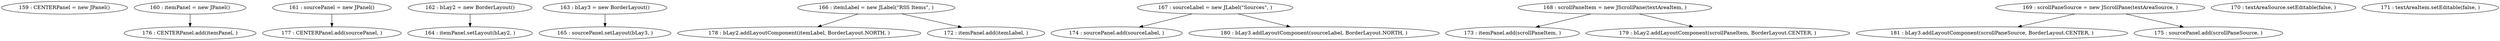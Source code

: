digraph G {
"159 : CENTERPanel = new JPanel()"
"160 : itemPanel = new JPanel()"
"160 : itemPanel = new JPanel()" -> "176 : CENTERPanel.add(itemPanel, )"
"161 : sourcePanel = new JPanel()"
"161 : sourcePanel = new JPanel()" -> "177 : CENTERPanel.add(sourcePanel, )"
"162 : bLay2 = new BorderLayout()"
"162 : bLay2 = new BorderLayout()" -> "164 : itemPanel.setLayout(bLay2, )"
"163 : bLay3 = new BorderLayout()"
"163 : bLay3 = new BorderLayout()" -> "165 : sourcePanel.setLayout(bLay3, )"
"164 : itemPanel.setLayout(bLay2, )"
"165 : sourcePanel.setLayout(bLay3, )"
"166 : itemLabel = new JLabel(\"RSS Items\", )"
"166 : itemLabel = new JLabel(\"RSS Items\", )" -> "178 : bLay2.addLayoutComponent(itemLabel, BorderLayout.NORTH, )"
"166 : itemLabel = new JLabel(\"RSS Items\", )" -> "172 : itemPanel.add(itemLabel, )"
"167 : sourceLabel = new JLabel(\"Sources\", )"
"167 : sourceLabel = new JLabel(\"Sources\", )" -> "174 : sourcePanel.add(sourceLabel, )"
"167 : sourceLabel = new JLabel(\"Sources\", )" -> "180 : bLay3.addLayoutComponent(sourceLabel, BorderLayout.NORTH, )"
"168 : scrollPaneItem = new JScrollPane(textAreaItem, )"
"168 : scrollPaneItem = new JScrollPane(textAreaItem, )" -> "173 : itemPanel.add(scrollPaneItem, )"
"168 : scrollPaneItem = new JScrollPane(textAreaItem, )" -> "179 : bLay2.addLayoutComponent(scrollPaneItem, BorderLayout.CENTER, )"
"169 : scrollPaneSource = new JScrollPane(textAreaSource, )"
"169 : scrollPaneSource = new JScrollPane(textAreaSource, )" -> "181 : bLay3.addLayoutComponent(scrollPaneSource, BorderLayout.CENTER, )"
"169 : scrollPaneSource = new JScrollPane(textAreaSource, )" -> "175 : sourcePanel.add(scrollPaneSource, )"
"170 : textAreaSource.setEditable(false, )"
"171 : textAreaItem.setEditable(false, )"
"172 : itemPanel.add(itemLabel, )"
"173 : itemPanel.add(scrollPaneItem, )"
"174 : sourcePanel.add(sourceLabel, )"
"175 : sourcePanel.add(scrollPaneSource, )"
"176 : CENTERPanel.add(itemPanel, )"
"177 : CENTERPanel.add(sourcePanel, )"
"178 : bLay2.addLayoutComponent(itemLabel, BorderLayout.NORTH, )"
"179 : bLay2.addLayoutComponent(scrollPaneItem, BorderLayout.CENTER, )"
"180 : bLay3.addLayoutComponent(sourceLabel, BorderLayout.NORTH, )"
"181 : bLay3.addLayoutComponent(scrollPaneSource, BorderLayout.CENTER, )"
}